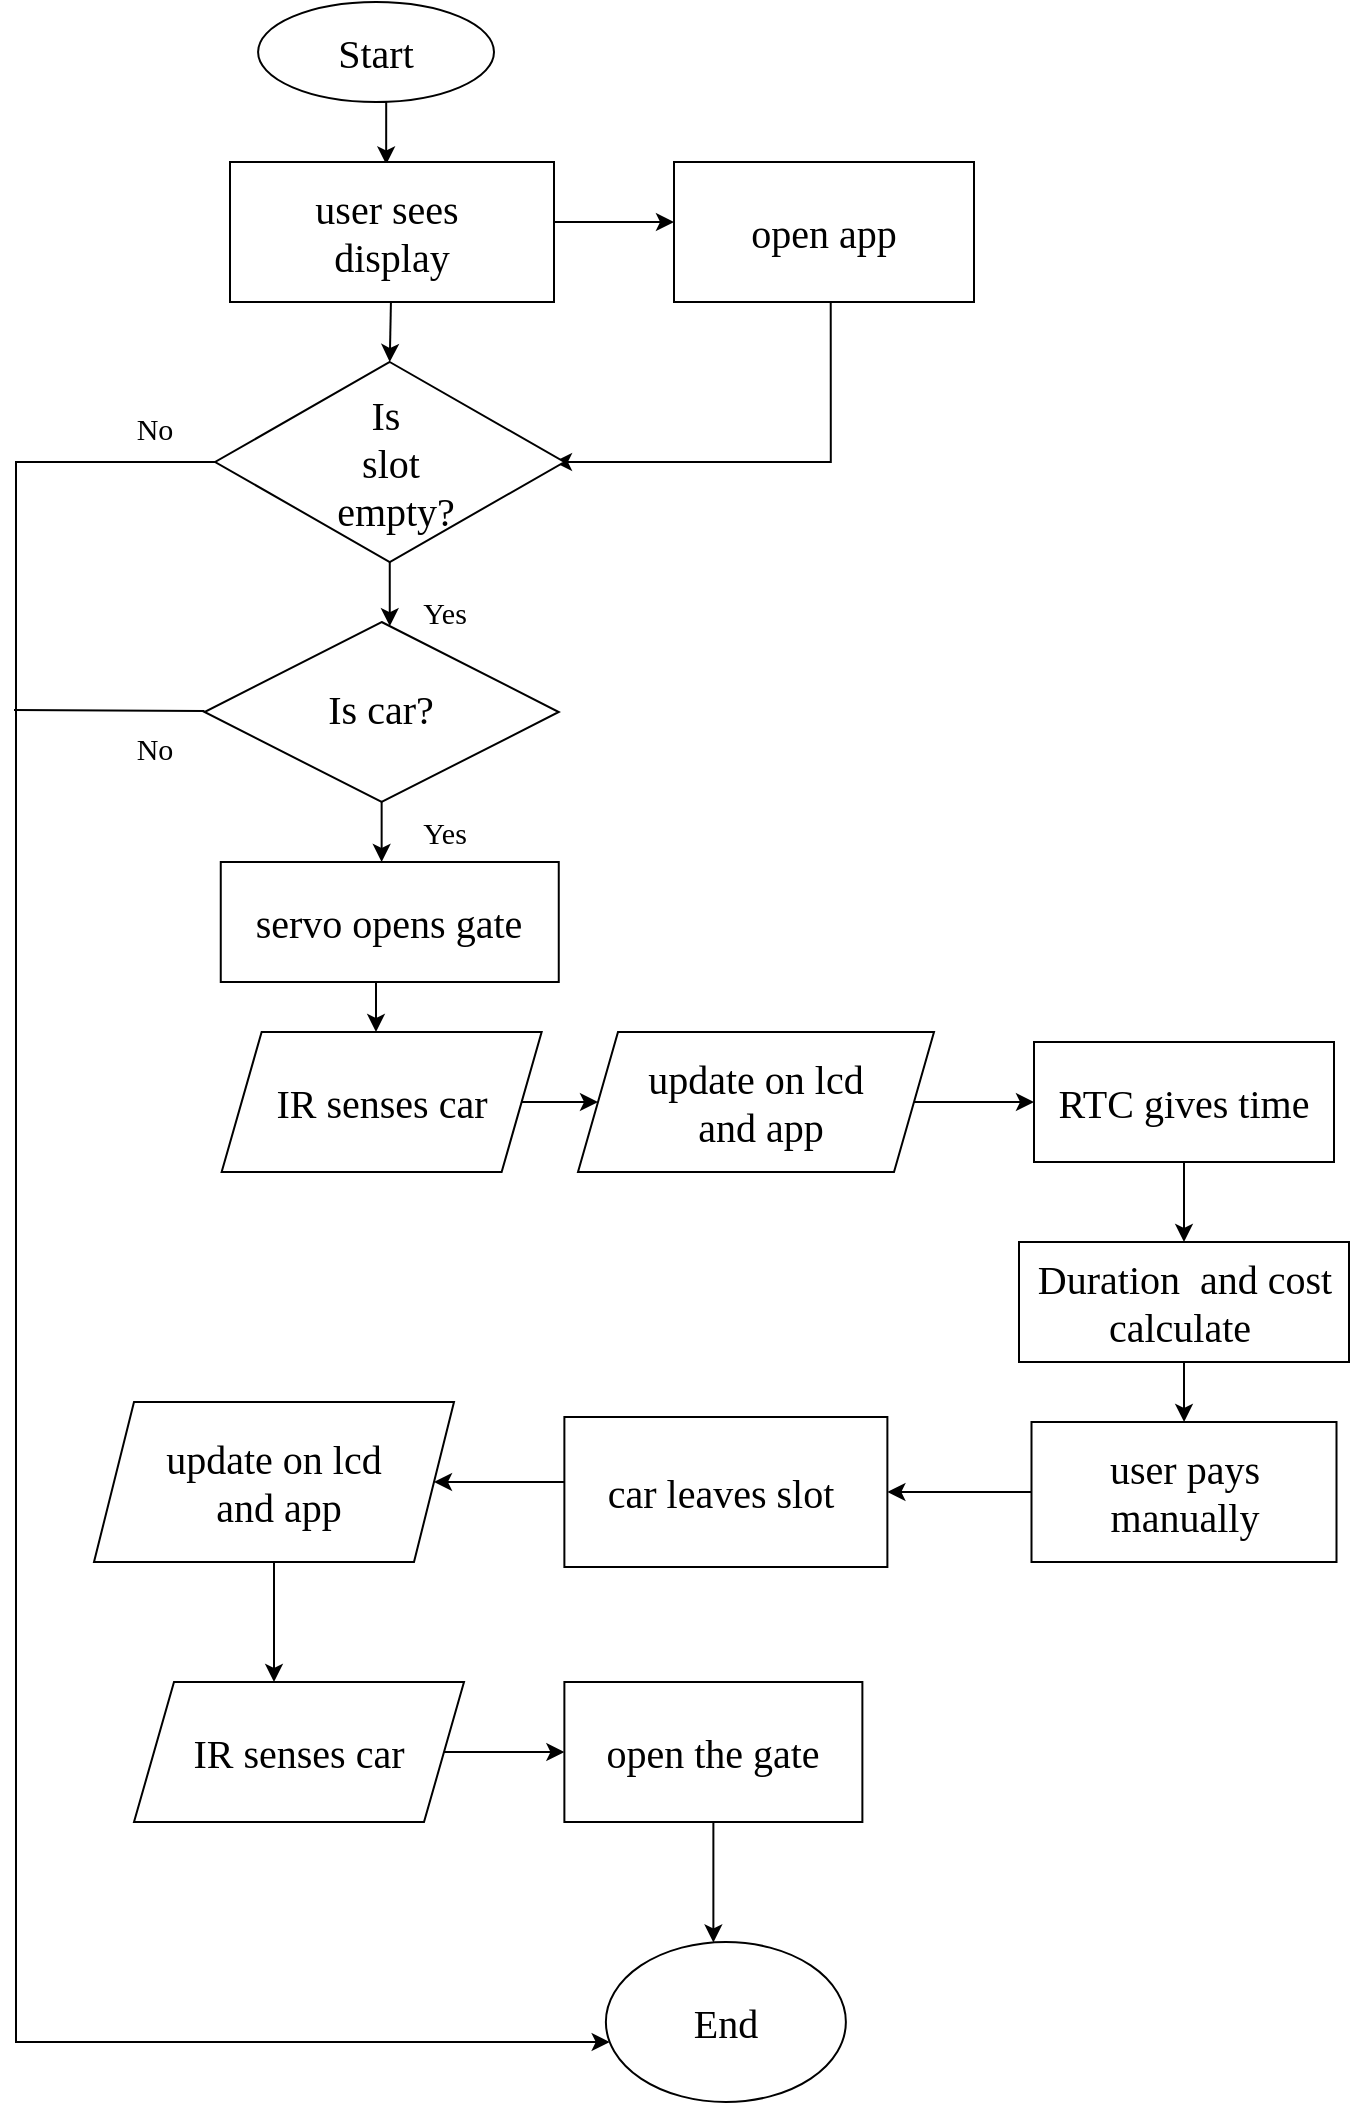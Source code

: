 <mxfile version="24.0.2" type="github">
  <diagram id="C5RBs43oDa-KdzZeNtuy" name="Page-1">
    <mxGraphModel dx="1600" dy="851" grid="1" gridSize="10" guides="1" tooltips="1" connect="1" arrows="1" fold="1" page="1" pageScale="1" pageWidth="827" pageHeight="1169" math="0" shadow="0">
      <root>
        <mxCell id="WIyWlLk6GJQsqaUBKTNV-0" />
        <mxCell id="WIyWlLk6GJQsqaUBKTNV-1" parent="WIyWlLk6GJQsqaUBKTNV-0" />
        <mxCell id="jQXOdrWvZTS6PttGMpkr-56" value="" style="edgeStyle=orthogonalEdgeStyle;rounded=0;orthogonalLoop=1;jettySize=auto;html=1;" edge="1" parent="WIyWlLk6GJQsqaUBKTNV-1" source="WIyWlLk6GJQsqaUBKTNV-10" target="jQXOdrWvZTS6PttGMpkr-8">
          <mxGeometry relative="1" as="geometry">
            <Array as="points">
              <mxPoint x="281" y="460" />
              <mxPoint x="281" y="460" />
            </Array>
          </mxGeometry>
        </mxCell>
        <mxCell id="WIyWlLk6GJQsqaUBKTNV-10" value="&lt;span style=&quot;background-color: initial;&quot;&gt;&lt;font face=&quot;Times New Roman&quot; style=&quot;font-size: 20px;&quot;&gt;Is car?&lt;/font&gt;&lt;/span&gt;" style="rhombus;whiteSpace=wrap;html=1;shadow=0;fontFamily=Helvetica;fontSize=12;align=center;strokeWidth=1;spacing=6;spacingTop=-4;" parent="WIyWlLk6GJQsqaUBKTNV-1" vertex="1">
          <mxGeometry x="185.26" y="370" width="177.12" height="90" as="geometry" />
        </mxCell>
        <mxCell id="jQXOdrWvZTS6PttGMpkr-52" style="edgeStyle=orthogonalEdgeStyle;rounded=0;orthogonalLoop=1;jettySize=auto;html=1;exitX=0.5;exitY=1;exitDx=0;exitDy=0;entryX=0.482;entryY=0.017;entryDx=0;entryDy=0;entryPerimeter=0;" edge="1" parent="WIyWlLk6GJQsqaUBKTNV-1" source="jQXOdrWvZTS6PttGMpkr-0" target="jQXOdrWvZTS6PttGMpkr-10">
          <mxGeometry relative="1" as="geometry">
            <mxPoint x="274.429" y="130" as="targetPoint" />
          </mxGeometry>
        </mxCell>
        <mxCell id="jQXOdrWvZTS6PttGMpkr-0" value="&lt;font face=&quot;Times New Roman&quot; style=&quot;font-size: 20px;&quot;&gt;Start&lt;/font&gt;" style="ellipse;whiteSpace=wrap;html=1;" vertex="1" parent="WIyWlLk6GJQsqaUBKTNV-1">
          <mxGeometry x="212.04" y="60" width="117.96" height="50" as="geometry" />
        </mxCell>
        <mxCell id="jQXOdrWvZTS6PttGMpkr-65" value="" style="edgeStyle=orthogonalEdgeStyle;rounded=0;orthogonalLoop=1;jettySize=auto;html=1;" edge="1" parent="WIyWlLk6GJQsqaUBKTNV-1" source="jQXOdrWvZTS6PttGMpkr-6" target="jQXOdrWvZTS6PttGMpkr-7">
          <mxGeometry relative="1" as="geometry" />
        </mxCell>
        <mxCell id="jQXOdrWvZTS6PttGMpkr-6" value="&lt;font face=&quot;Times New Roman&quot; style=&quot;font-size: 20px;&quot;&gt;IR senses car&lt;/font&gt;" style="shape=parallelogram;perimeter=parallelogramPerimeter;whiteSpace=wrap;html=1;fixedSize=1;" vertex="1" parent="WIyWlLk6GJQsqaUBKTNV-1">
          <mxGeometry x="193.82" y="575" width="160" height="70" as="geometry" />
        </mxCell>
        <mxCell id="jQXOdrWvZTS6PttGMpkr-66" value="" style="edgeStyle=orthogonalEdgeStyle;rounded=0;orthogonalLoop=1;jettySize=auto;html=1;" edge="1" parent="WIyWlLk6GJQsqaUBKTNV-1" source="jQXOdrWvZTS6PttGMpkr-7" target="jQXOdrWvZTS6PttGMpkr-17">
          <mxGeometry relative="1" as="geometry" />
        </mxCell>
        <mxCell id="jQXOdrWvZTS6PttGMpkr-7" value="&lt;font face=&quot;Times New Roman&quot; style=&quot;font-size: 20px;&quot;&gt;update on lcd&lt;/font&gt;&lt;div style=&quot;font-size: 20px;&quot;&gt;&lt;font face=&quot;xndN29Kyu_uPDST06nn5&quot; style=&quot;font-size: 20px;&quot;&gt;&amp;nbsp;and app&lt;/font&gt;&lt;/div&gt;" style="shape=parallelogram;perimeter=parallelogramPerimeter;whiteSpace=wrap;html=1;fixedSize=1;" vertex="1" parent="WIyWlLk6GJQsqaUBKTNV-1">
          <mxGeometry x="372" y="575" width="178" height="70" as="geometry" />
        </mxCell>
        <mxCell id="jQXOdrWvZTS6PttGMpkr-64" value="" style="edgeStyle=orthogonalEdgeStyle;rounded=0;orthogonalLoop=1;jettySize=auto;html=1;" edge="1" parent="WIyWlLk6GJQsqaUBKTNV-1" source="jQXOdrWvZTS6PttGMpkr-8" target="jQXOdrWvZTS6PttGMpkr-6">
          <mxGeometry relative="1" as="geometry">
            <Array as="points">
              <mxPoint x="271" y="560" />
              <mxPoint x="271" y="560" />
            </Array>
          </mxGeometry>
        </mxCell>
        <mxCell id="jQXOdrWvZTS6PttGMpkr-8" value="&lt;font face=&quot;Times New Roman&quot; style=&quot;font-size: 20px;&quot;&gt;servo opens gate&lt;/font&gt;" style="rounded=0;whiteSpace=wrap;html=1;" vertex="1" parent="WIyWlLk6GJQsqaUBKTNV-1">
          <mxGeometry x="193.38" y="490" width="169" height="60" as="geometry" />
        </mxCell>
        <mxCell id="jQXOdrWvZTS6PttGMpkr-54" value="" style="edgeStyle=orthogonalEdgeStyle;rounded=0;orthogonalLoop=1;jettySize=auto;html=1;entryX=0.5;entryY=0;entryDx=0;entryDy=0;" edge="1" parent="WIyWlLk6GJQsqaUBKTNV-1" target="jQXOdrWvZTS6PttGMpkr-12">
          <mxGeometry relative="1" as="geometry">
            <mxPoint x="278.666" y="200.0" as="sourcePoint" />
            <mxPoint x="274.835" y="230.018" as="targetPoint" />
            <Array as="points">
              <mxPoint x="277" y="200" />
            </Array>
          </mxGeometry>
        </mxCell>
        <mxCell id="jQXOdrWvZTS6PttGMpkr-57" value="" style="edgeStyle=orthogonalEdgeStyle;rounded=0;orthogonalLoop=1;jettySize=auto;html=1;strokeColor=default;" edge="1" parent="WIyWlLk6GJQsqaUBKTNV-1" source="jQXOdrWvZTS6PttGMpkr-10" target="jQXOdrWvZTS6PttGMpkr-11">
          <mxGeometry relative="1" as="geometry">
            <Array as="points">
              <mxPoint x="410" y="170" />
              <mxPoint x="410" y="170" />
            </Array>
          </mxGeometry>
        </mxCell>
        <mxCell id="jQXOdrWvZTS6PttGMpkr-10" value="&lt;font style=&quot;font-size: 20px;&quot;&gt;&lt;font face=&quot;Times New Roman&quot; style=&quot;font-size: 20px;&quot;&gt;user sees&amp;nbsp;&lt;/font&gt;&lt;/font&gt;&lt;div style=&quot;font-size: 20px;&quot;&gt;&lt;font face=&quot;jNoKSoAEFJ3FaOSYhEjB&quot; style=&quot;font-size: 20px;&quot;&gt;&lt;span style=&quot;background-color: initial;&quot;&gt;display&lt;/span&gt;&lt;/font&gt;&lt;/div&gt;" style="rounded=0;whiteSpace=wrap;html=1;" vertex="1" parent="WIyWlLk6GJQsqaUBKTNV-1">
          <mxGeometry x="198" y="140" width="162" height="70" as="geometry" />
        </mxCell>
        <mxCell id="jQXOdrWvZTS6PttGMpkr-61" value="" style="edgeStyle=orthogonalEdgeStyle;rounded=0;orthogonalLoop=1;jettySize=auto;html=1;exitX=0.491;exitY=1.059;exitDx=0;exitDy=0;exitPerimeter=0;" edge="1" parent="WIyWlLk6GJQsqaUBKTNV-1">
          <mxGeometry relative="1" as="geometry">
            <mxPoint x="498.36" y="210.005" as="sourcePoint" />
            <mxPoint x="360" y="290" as="targetPoint" />
            <Array as="points">
              <mxPoint x="498" y="290" />
            </Array>
          </mxGeometry>
        </mxCell>
        <mxCell id="jQXOdrWvZTS6PttGMpkr-11" value="&lt;font face=&quot;Times New Roman&quot; style=&quot;font-size: 20px;&quot;&gt;open app&lt;/font&gt;" style="rounded=0;whiteSpace=wrap;html=1;" vertex="1" parent="WIyWlLk6GJQsqaUBKTNV-1">
          <mxGeometry x="420" y="140" width="150" height="70" as="geometry" />
        </mxCell>
        <mxCell id="jQXOdrWvZTS6PttGMpkr-55" value="" style="edgeStyle=orthogonalEdgeStyle;rounded=0;orthogonalLoop=1;jettySize=auto;html=1;" edge="1" parent="WIyWlLk6GJQsqaUBKTNV-1" source="jQXOdrWvZTS6PttGMpkr-12" target="WIyWlLk6GJQsqaUBKTNV-10">
          <mxGeometry relative="1" as="geometry">
            <Array as="points">
              <mxPoint x="274" y="330" />
              <mxPoint x="274" y="330" />
            </Array>
          </mxGeometry>
        </mxCell>
        <mxCell id="jQXOdrWvZTS6PttGMpkr-83" value="" style="edgeStyle=orthogonalEdgeStyle;rounded=0;orthogonalLoop=1;jettySize=auto;html=1;" edge="1" parent="WIyWlLk6GJQsqaUBKTNV-1" source="jQXOdrWvZTS6PttGMpkr-12" target="jQXOdrWvZTS6PttGMpkr-44">
          <mxGeometry relative="1" as="geometry">
            <mxPoint x="90" y="1080" as="targetPoint" />
            <Array as="points">
              <mxPoint x="91" y="290" />
              <mxPoint x="91" y="1080" />
            </Array>
          </mxGeometry>
        </mxCell>
        <mxCell id="jQXOdrWvZTS6PttGMpkr-12" value="&lt;font face=&quot;Times New Roman&quot; style=&quot;font-size: 20px;&quot;&gt;Is&lt;span style=&quot;background-color: initial;&quot;&gt;&amp;nbsp;&lt;/span&gt;&lt;/font&gt;&lt;div style=&quot;font-size: 20px;&quot;&gt;&lt;span style=&quot;background-color: initial;&quot;&gt;&lt;font face=&quot;rsoMX7ZEUhIfmytFhGRy&quot; style=&quot;font-size: 20px;&quot;&gt;slot&lt;/font&gt;&lt;/span&gt;&lt;div style=&quot;&quot;&gt;&lt;div style=&quot;&quot;&gt;&lt;font face=&quot;rsoMX7ZEUhIfmytFhGRy&quot; style=&quot;font-size: 20px;&quot;&gt;&amp;nbsp;empty?&lt;/font&gt;&lt;/div&gt;&lt;/div&gt;&lt;/div&gt;" style="rhombus;whiteSpace=wrap;html=1;" vertex="1" parent="WIyWlLk6GJQsqaUBKTNV-1">
          <mxGeometry x="190.57" y="240" width="174.62" height="100" as="geometry" />
        </mxCell>
        <mxCell id="jQXOdrWvZTS6PttGMpkr-69" value="" style="edgeStyle=orthogonalEdgeStyle;rounded=0;orthogonalLoop=1;jettySize=auto;html=1;" edge="1" parent="WIyWlLk6GJQsqaUBKTNV-1" source="jQXOdrWvZTS6PttGMpkr-16" target="jQXOdrWvZTS6PttGMpkr-28">
          <mxGeometry relative="1" as="geometry" />
        </mxCell>
        <mxCell id="jQXOdrWvZTS6PttGMpkr-16" value="&lt;font face=&quot;Times New Roman&quot; style=&quot;font-size: 20px;&quot;&gt;user pays manually&lt;/font&gt;" style="rounded=0;whiteSpace=wrap;html=1;" vertex="1" parent="WIyWlLk6GJQsqaUBKTNV-1">
          <mxGeometry x="598.75" y="770" width="152.5" height="70" as="geometry" />
        </mxCell>
        <mxCell id="jQXOdrWvZTS6PttGMpkr-67" value="" style="edgeStyle=orthogonalEdgeStyle;rounded=0;orthogonalLoop=1;jettySize=auto;html=1;" edge="1" parent="WIyWlLk6GJQsqaUBKTNV-1" source="jQXOdrWvZTS6PttGMpkr-17" target="jQXOdrWvZTS6PttGMpkr-25">
          <mxGeometry relative="1" as="geometry" />
        </mxCell>
        <mxCell id="jQXOdrWvZTS6PttGMpkr-17" value="&lt;div&gt;&lt;font face=&quot;Times New Roman&quot; style=&quot;font-size: 20px;&quot;&gt;RTC gives time&lt;/font&gt;&lt;/div&gt;" style="rounded=0;whiteSpace=wrap;html=1;" vertex="1" parent="WIyWlLk6GJQsqaUBKTNV-1">
          <mxGeometry x="600" y="580" width="150" height="60" as="geometry" />
        </mxCell>
        <mxCell id="jQXOdrWvZTS6PttGMpkr-68" value="" style="edgeStyle=orthogonalEdgeStyle;rounded=0;orthogonalLoop=1;jettySize=auto;html=1;" edge="1" parent="WIyWlLk6GJQsqaUBKTNV-1" source="jQXOdrWvZTS6PttGMpkr-25" target="jQXOdrWvZTS6PttGMpkr-16">
          <mxGeometry relative="1" as="geometry" />
        </mxCell>
        <mxCell id="jQXOdrWvZTS6PttGMpkr-25" value="&lt;font face=&quot;Times New Roman&quot; style=&quot;font-size: 20px;&quot;&gt;Duration&amp;nbsp; and cost calculate&amp;nbsp;&lt;/font&gt;" style="rounded=0;whiteSpace=wrap;html=1;" vertex="1" parent="WIyWlLk6GJQsqaUBKTNV-1">
          <mxGeometry x="592.5" y="680" width="165" height="60" as="geometry" />
        </mxCell>
        <mxCell id="jQXOdrWvZTS6PttGMpkr-73" value="" style="edgeStyle=orthogonalEdgeStyle;rounded=0;orthogonalLoop=1;jettySize=auto;html=1;" edge="1" parent="WIyWlLk6GJQsqaUBKTNV-1" source="jQXOdrWvZTS6PttGMpkr-28" target="jQXOdrWvZTS6PttGMpkr-35">
          <mxGeometry relative="1" as="geometry">
            <Array as="points">
              <mxPoint x="350" y="800" />
              <mxPoint x="350" y="800" />
            </Array>
          </mxGeometry>
        </mxCell>
        <mxCell id="jQXOdrWvZTS6PttGMpkr-28" value="&lt;font face=&quot;Times New Roman&quot; style=&quot;font-size: 20px;&quot;&gt;car leaves slot&amp;nbsp;&lt;/font&gt;" style="rounded=0;whiteSpace=wrap;html=1;" vertex="1" parent="WIyWlLk6GJQsqaUBKTNV-1">
          <mxGeometry x="365.19" y="767.5" width="161.5" height="75" as="geometry" />
        </mxCell>
        <mxCell id="jQXOdrWvZTS6PttGMpkr-77" value="" style="edgeStyle=orthogonalEdgeStyle;rounded=0;orthogonalLoop=1;jettySize=auto;html=1;" edge="1" parent="WIyWlLk6GJQsqaUBKTNV-1" source="jQXOdrWvZTS6PttGMpkr-34" target="jQXOdrWvZTS6PttGMpkr-44">
          <mxGeometry relative="1" as="geometry">
            <Array as="points">
              <mxPoint x="440" y="940" />
            </Array>
          </mxGeometry>
        </mxCell>
        <mxCell id="jQXOdrWvZTS6PttGMpkr-34" value="&lt;font face=&quot;Times New Roman&quot; style=&quot;font-size: 20px;&quot;&gt;open the gate&lt;/font&gt;" style="rounded=0;whiteSpace=wrap;html=1;" vertex="1" parent="WIyWlLk6GJQsqaUBKTNV-1">
          <mxGeometry x="365.19" y="900" width="149" height="70" as="geometry" />
        </mxCell>
        <mxCell id="jQXOdrWvZTS6PttGMpkr-71" value="" style="edgeStyle=orthogonalEdgeStyle;rounded=0;orthogonalLoop=1;jettySize=auto;html=1;" edge="1" parent="WIyWlLk6GJQsqaUBKTNV-1" source="jQXOdrWvZTS6PttGMpkr-35" target="jQXOdrWvZTS6PttGMpkr-46">
          <mxGeometry relative="1" as="geometry">
            <Array as="points">
              <mxPoint x="250" y="900" />
              <mxPoint x="250" y="900" />
            </Array>
          </mxGeometry>
        </mxCell>
        <mxCell id="jQXOdrWvZTS6PttGMpkr-35" value="&lt;font face=&quot;Times New Roman&quot; style=&quot;font-size: 20px;&quot;&gt;update on lcd&lt;/font&gt;&lt;div style=&quot;font-size: 20px;&quot;&gt;&lt;font face=&quot;Times New Roman&quot; style=&quot;font-size: 20px;&quot;&gt;&amp;nbsp;and app&lt;/font&gt;&lt;/div&gt;" style="shape=parallelogram;perimeter=parallelogramPerimeter;whiteSpace=wrap;html=1;fixedSize=1;" vertex="1" parent="WIyWlLk6GJQsqaUBKTNV-1">
          <mxGeometry x="130" y="760" width="180" height="80" as="geometry" />
        </mxCell>
        <mxCell id="jQXOdrWvZTS6PttGMpkr-44" value="&lt;font face=&quot;Times New Roman&quot; style=&quot;font-size: 20px;&quot;&gt;End&lt;/font&gt;" style="ellipse;whiteSpace=wrap;html=1;" vertex="1" parent="WIyWlLk6GJQsqaUBKTNV-1">
          <mxGeometry x="385.94" y="1030" width="120" height="80" as="geometry" />
        </mxCell>
        <mxCell id="jQXOdrWvZTS6PttGMpkr-72" value="" style="edgeStyle=orthogonalEdgeStyle;rounded=0;orthogonalLoop=1;jettySize=auto;html=1;" edge="1" parent="WIyWlLk6GJQsqaUBKTNV-1" source="jQXOdrWvZTS6PttGMpkr-46" target="jQXOdrWvZTS6PttGMpkr-34">
          <mxGeometry relative="1" as="geometry" />
        </mxCell>
        <mxCell id="jQXOdrWvZTS6PttGMpkr-46" value="&lt;font face=&quot;Times New Roman&quot; style=&quot;font-size: 20px;&quot;&gt;IR senses car&lt;/font&gt;" style="shape=parallelogram;perimeter=parallelogramPerimeter;whiteSpace=wrap;html=1;fixedSize=1;" vertex="1" parent="WIyWlLk6GJQsqaUBKTNV-1">
          <mxGeometry x="150" y="900" width="165" height="70" as="geometry" />
        </mxCell>
        <mxCell id="jQXOdrWvZTS6PttGMpkr-78" value="&lt;font style=&quot;font-size: 15px;&quot; face=&quot;Times New Roman&quot;&gt;Yes&lt;/font&gt;" style="text;html=1;align=center;verticalAlign=middle;resizable=0;points=[];autosize=1;strokeColor=none;fillColor=none;" vertex="1" parent="WIyWlLk6GJQsqaUBKTNV-1">
          <mxGeometry x="280" y="350" width="50" height="30" as="geometry" />
        </mxCell>
        <mxCell id="jQXOdrWvZTS6PttGMpkr-79" value="&lt;font style=&quot;font-size: 15px;&quot; face=&quot;Times New Roman&quot;&gt;Yes&lt;/font&gt;" style="text;html=1;align=center;verticalAlign=middle;resizable=0;points=[];autosize=1;strokeColor=none;fillColor=none;" vertex="1" parent="WIyWlLk6GJQsqaUBKTNV-1">
          <mxGeometry x="280" y="460" width="50" height="30" as="geometry" />
        </mxCell>
        <mxCell id="jQXOdrWvZTS6PttGMpkr-84" value="&lt;font face=&quot;Times New Roman&quot; style=&quot;font-size: 15px;&quot;&gt;No&lt;/font&gt;" style="text;html=1;align=center;verticalAlign=middle;resizable=0;points=[];autosize=1;strokeColor=none;fillColor=none;" vertex="1" parent="WIyWlLk6GJQsqaUBKTNV-1">
          <mxGeometry x="140" y="258" width="40" height="30" as="geometry" />
        </mxCell>
        <mxCell id="jQXOdrWvZTS6PttGMpkr-86" value="" style="endArrow=none;html=1;rounded=0;" edge="1" parent="WIyWlLk6GJQsqaUBKTNV-1">
          <mxGeometry width="50" height="50" relative="1" as="geometry">
            <mxPoint x="90" y="414" as="sourcePoint" />
            <mxPoint x="185.26" y="414.47" as="targetPoint" />
          </mxGeometry>
        </mxCell>
        <mxCell id="jQXOdrWvZTS6PttGMpkr-87" value="&lt;font face=&quot;Times New Roman&quot; style=&quot;font-size: 15px;&quot;&gt;No&lt;/font&gt;" style="text;html=1;align=center;verticalAlign=middle;resizable=0;points=[];autosize=1;strokeColor=none;fillColor=none;" vertex="1" parent="WIyWlLk6GJQsqaUBKTNV-1">
          <mxGeometry x="140" y="418" width="40" height="30" as="geometry" />
        </mxCell>
      </root>
    </mxGraphModel>
  </diagram>
</mxfile>
